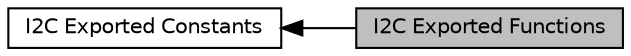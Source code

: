 digraph "I2C Exported Functions"
{
  edge [fontname="Helvetica",fontsize="10",labelfontname="Helvetica",labelfontsize="10"];
  node [fontname="Helvetica",fontsize="10",shape=box];
  rankdir=LR;
  Node2 [label="I2C Exported Constants",height=0.2,width=0.4,color="black", fillcolor="white", style="filled",URL="$d9/d21/group___n_a_n_o1_x2___i2_c___e_x_p_o_r_t_e_d___c_o_n_s_t_a_n_t_s.html",tooltip=" "];
  Node1 [label="I2C Exported Functions",height=0.2,width=0.4,color="black", fillcolor="grey75", style="filled", fontcolor="black",tooltip=" "];
  Node2->Node1 [shape=plaintext, dir="back", style="solid"];
}
